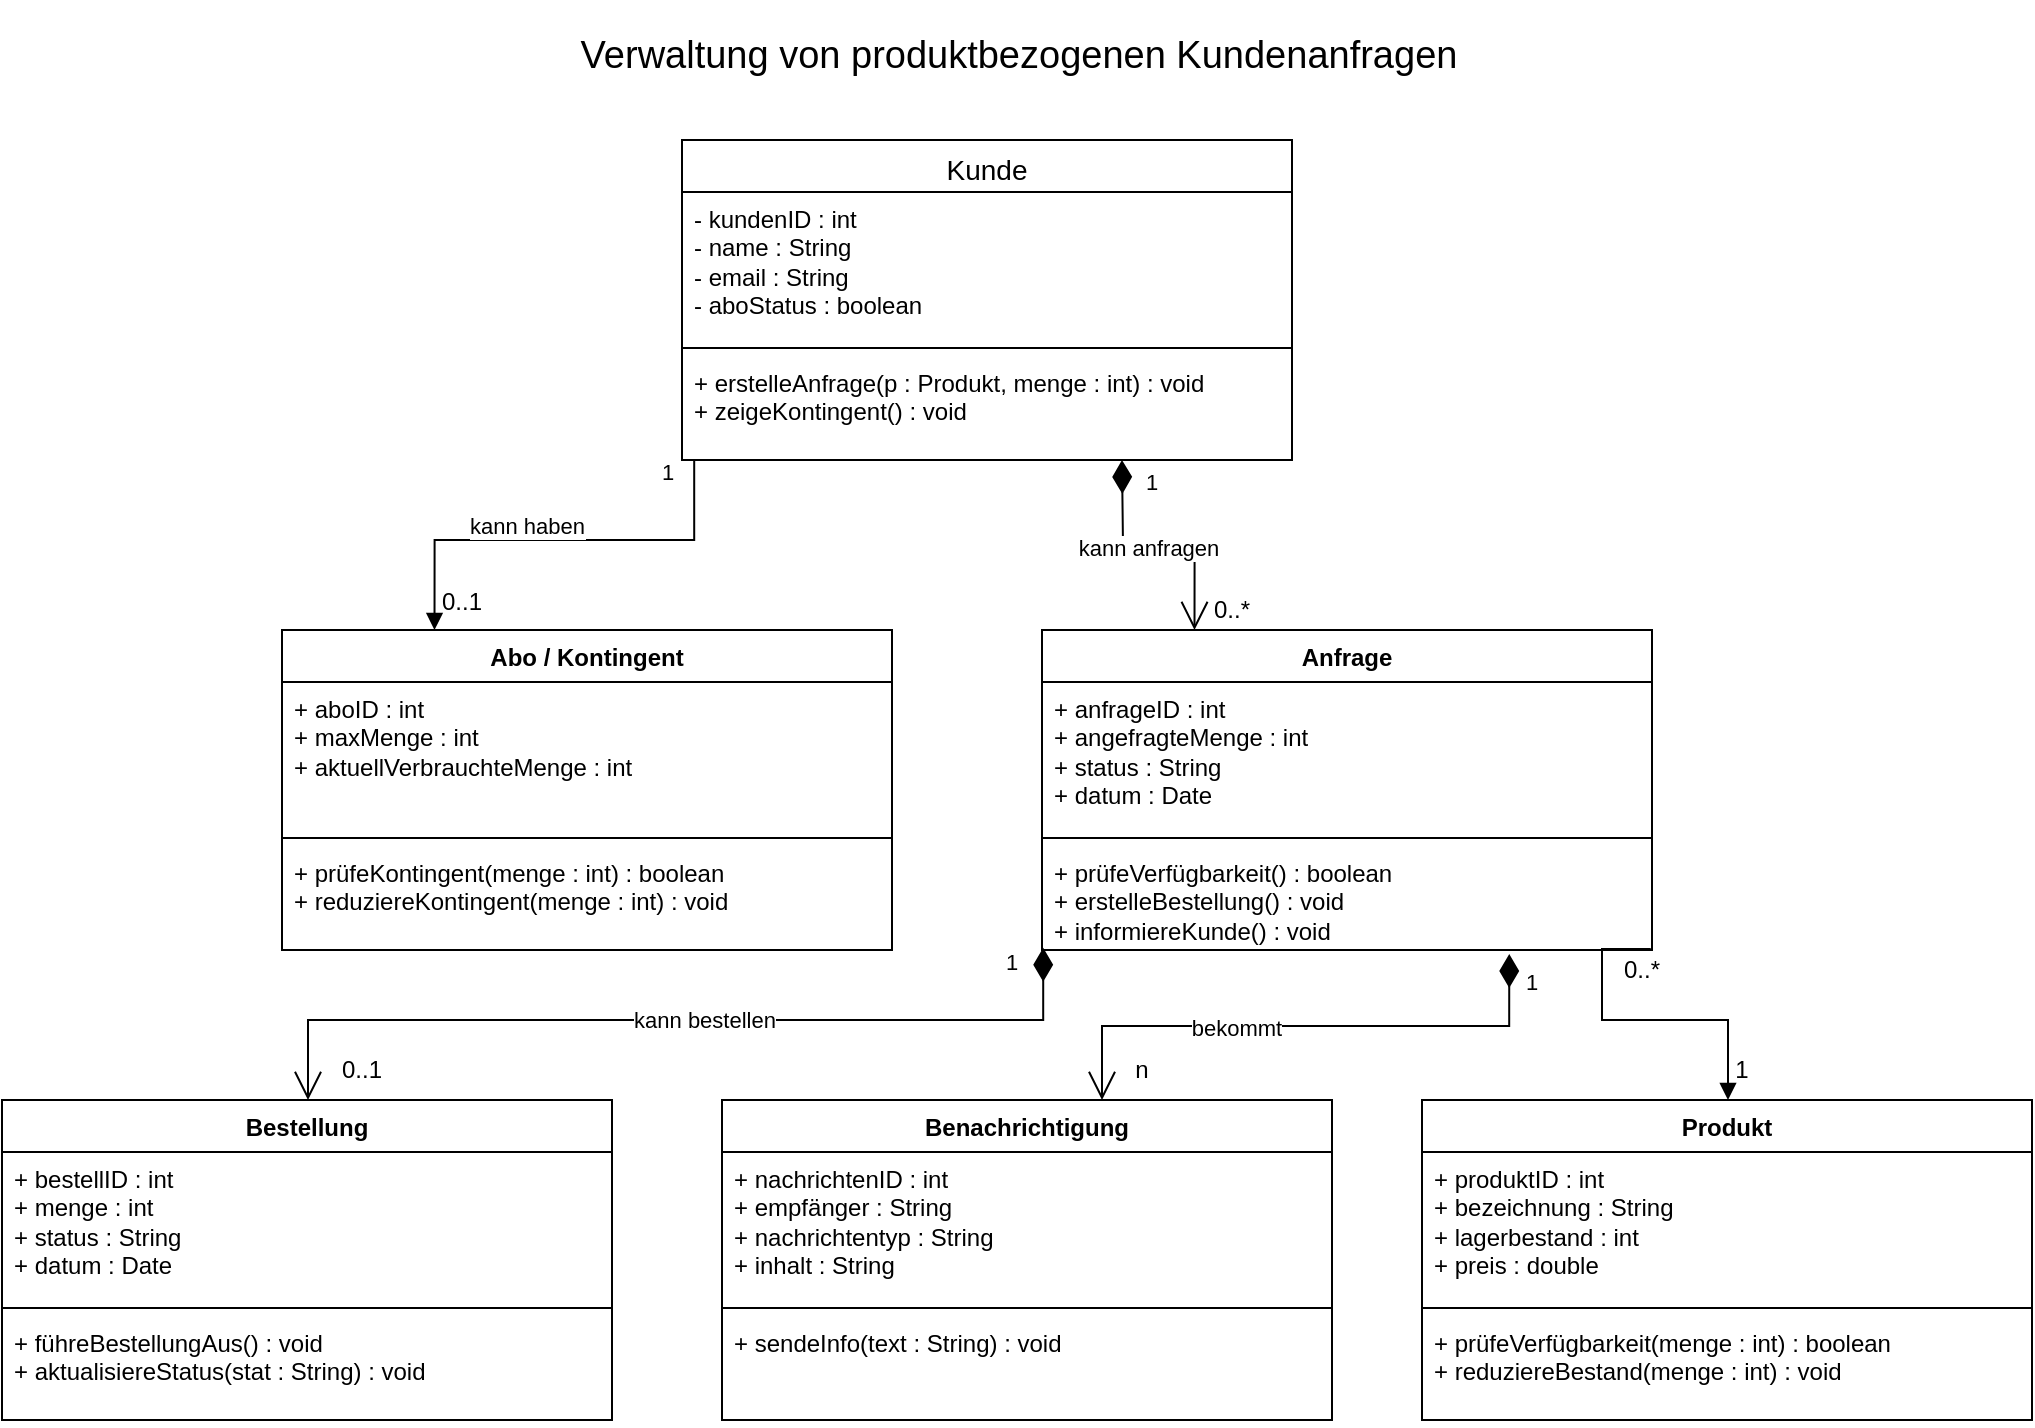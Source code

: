 <mxfile version="28.2.7">
  <diagram id="M62qqnPEJx-kHQCfOGoh" name="Seite-1">
    <mxGraphModel dx="1887" dy="654" grid="1" gridSize="10" guides="1" tooltips="1" connect="1" arrows="1" fold="1" page="1" pageScale="1" pageWidth="827" pageHeight="1169" math="0" shadow="0">
      <root>
        <mxCell id="0" />
        <mxCell id="1" parent="0" />
        <mxCell id="poWDKoXNx10M_H4pdAax-2" value="&lt;span style=&quot;font-size: 14px; font-weight: 400;&quot;&gt;Kunde&lt;/span&gt;" style="swimlane;fontStyle=1;align=center;verticalAlign=top;childLayout=stackLayout;horizontal=1;startSize=26;horizontalStack=0;resizeParent=1;resizeParentMax=0;resizeLast=0;collapsible=1;marginBottom=0;whiteSpace=wrap;html=1;" parent="1" vertex="1">
          <mxGeometry x="210" y="180" width="305" height="160" as="geometry">
            <mxRectangle x="30" y="100" width="80" height="30" as="alternateBounds" />
          </mxGeometry>
        </mxCell>
        <mxCell id="poWDKoXNx10M_H4pdAax-3" value="- kundenID : int&lt;br&gt;- name : String&lt;br&gt;- email : String&lt;br&gt;- aboStatus : boolean&lt;br&gt;&lt;div&gt;&lt;br/&gt;&lt;/div&gt;" style="text;strokeColor=none;fillColor=none;align=left;verticalAlign=top;spacingLeft=4;spacingRight=4;overflow=hidden;rotatable=0;points=[[0,0.5],[1,0.5]];portConstraint=eastwest;whiteSpace=wrap;html=1;" parent="poWDKoXNx10M_H4pdAax-2" vertex="1">
          <mxGeometry y="26" width="305" height="74" as="geometry" />
        </mxCell>
        <mxCell id="poWDKoXNx10M_H4pdAax-4" value="" style="line;strokeWidth=1;fillColor=none;align=left;verticalAlign=middle;spacingTop=-1;spacingLeft=3;spacingRight=3;rotatable=0;labelPosition=right;points=[];portConstraint=eastwest;strokeColor=inherit;" parent="poWDKoXNx10M_H4pdAax-2" vertex="1">
          <mxGeometry y="100" width="305" height="8" as="geometry" />
        </mxCell>
        <mxCell id="poWDKoXNx10M_H4pdAax-5" value="&lt;div&gt;+ erstelleAnfrage(p : Produkt, menge : int) : void&lt;/div&gt;&lt;div&gt;+ zeigeKontingent() : void&lt;/div&gt;&lt;div&gt;&lt;br&gt;&lt;/div&gt;" style="text;strokeColor=none;fillColor=none;align=left;verticalAlign=top;spacingLeft=4;spacingRight=4;overflow=hidden;rotatable=0;points=[[0,0.5],[1,0.5]];portConstraint=eastwest;whiteSpace=wrap;html=1;" parent="poWDKoXNx10M_H4pdAax-2" vertex="1">
          <mxGeometry y="108" width="305" height="52" as="geometry" />
        </mxCell>
        <mxCell id="gdp9og2SNnKYpz_O8ZZ5-4" value="Abo / Kontingent" style="swimlane;align=center;verticalAlign=top;childLayout=stackLayout;horizontal=1;startSize=26;horizontalStack=0;resizeParent=1;resizeParentMax=0;resizeLast=0;collapsible=1;marginBottom=0;whiteSpace=wrap;html=1;" vertex="1" parent="1">
          <mxGeometry x="10" y="425" width="305" height="160" as="geometry" />
        </mxCell>
        <mxCell id="gdp9og2SNnKYpz_O8ZZ5-5" value="+ aboID : int&#xa;+ maxMenge : int&#xa;+ aktuellVerbrauchteMenge : int&#xa;" style="text;strokeColor=none;fillColor=none;align=left;verticalAlign=top;spacingLeft=4;spacingRight=4;overflow=hidden;rotatable=0;points=[[0,0.5],[1,0.5]];portConstraint=eastwest;whiteSpace=wrap;html=1;" vertex="1" parent="gdp9og2SNnKYpz_O8ZZ5-4">
          <mxGeometry y="26" width="305" height="74" as="geometry" />
        </mxCell>
        <mxCell id="gdp9og2SNnKYpz_O8ZZ5-6" value="" style="line;strokeWidth=1;fillColor=none;align=left;verticalAlign=middle;spacingTop=-1;spacingLeft=3;spacingRight=3;rotatable=0;labelPosition=right;points=[];portConstraint=eastwest;strokeColor=inherit;" vertex="1" parent="gdp9og2SNnKYpz_O8ZZ5-4">
          <mxGeometry y="100" width="305" height="8" as="geometry" />
        </mxCell>
        <mxCell id="gdp9og2SNnKYpz_O8ZZ5-7" value="+ prüfeKontingent(menge : int) : boolean&#xa;+ reduziereKontingent(menge : int) : void&#xa;" style="text;strokeColor=none;fillColor=none;align=left;verticalAlign=top;spacingLeft=4;spacingRight=4;overflow=hidden;rotatable=0;points=[[0,0.5],[1,0.5]];portConstraint=eastwest;whiteSpace=wrap;html=1;" vertex="1" parent="gdp9og2SNnKYpz_O8ZZ5-4">
          <mxGeometry y="108" width="305" height="52" as="geometry" />
        </mxCell>
        <mxCell id="gdp9og2SNnKYpz_O8ZZ5-8" value="Produkt" style="swimlane;align=center;verticalAlign=top;childLayout=stackLayout;horizontal=1;startSize=26;horizontalStack=0;resizeParent=1;resizeParentMax=0;resizeLast=0;collapsible=1;marginBottom=0;whiteSpace=wrap;html=1;" vertex="1" parent="1">
          <mxGeometry x="580" y="660" width="305" height="160" as="geometry" />
        </mxCell>
        <mxCell id="gdp9og2SNnKYpz_O8ZZ5-9" value="+ produktID : int&#xa;+ bezeichnung : String&#xa;+ lagerbestand : int&#xa;+ preis : double" style="text;strokeColor=none;fillColor=none;align=left;verticalAlign=top;spacingLeft=4;spacingRight=4;overflow=hidden;rotatable=0;points=[[0,0.5],[1,0.5]];portConstraint=eastwest;whiteSpace=wrap;html=1;" vertex="1" parent="gdp9og2SNnKYpz_O8ZZ5-8">
          <mxGeometry y="26" width="305" height="74" as="geometry" />
        </mxCell>
        <mxCell id="gdp9og2SNnKYpz_O8ZZ5-10" value="" style="line;strokeWidth=1;fillColor=none;align=left;verticalAlign=middle;spacingTop=-1;spacingLeft=3;spacingRight=3;rotatable=0;labelPosition=right;points=[];portConstraint=eastwest;strokeColor=inherit;" vertex="1" parent="gdp9og2SNnKYpz_O8ZZ5-8">
          <mxGeometry y="100" width="305" height="8" as="geometry" />
        </mxCell>
        <mxCell id="gdp9og2SNnKYpz_O8ZZ5-11" value="+ prüfeVerfügbarkeit(menge : int) : boolean&#xa;+ reduziereBestand(menge : int) : void&#xa;" style="text;strokeColor=none;fillColor=none;align=left;verticalAlign=top;spacingLeft=4;spacingRight=4;overflow=hidden;rotatable=0;points=[[0,0.5],[1,0.5]];portConstraint=eastwest;whiteSpace=wrap;html=1;" vertex="1" parent="gdp9og2SNnKYpz_O8ZZ5-8">
          <mxGeometry y="108" width="305" height="52" as="geometry" />
        </mxCell>
        <mxCell id="gdp9og2SNnKYpz_O8ZZ5-12" value="Anfrage" style="swimlane;align=center;verticalAlign=top;childLayout=stackLayout;horizontal=1;startSize=26;horizontalStack=0;resizeParent=1;resizeParentMax=0;resizeLast=0;collapsible=1;marginBottom=0;whiteSpace=wrap;html=1;" vertex="1" parent="1">
          <mxGeometry x="390" y="425" width="305" height="160" as="geometry" />
        </mxCell>
        <mxCell id="gdp9og2SNnKYpz_O8ZZ5-13" value="+ anfrageID : int&#xa;+ angefragteMenge : int&#xa;+ status : String&#xa;+ datum : Date" style="text;strokeColor=none;fillColor=none;align=left;verticalAlign=top;spacingLeft=4;spacingRight=4;overflow=hidden;rotatable=0;points=[[0,0.5],[1,0.5]];portConstraint=eastwest;whiteSpace=wrap;html=1;" vertex="1" parent="gdp9og2SNnKYpz_O8ZZ5-12">
          <mxGeometry y="26" width="305" height="74" as="geometry" />
        </mxCell>
        <mxCell id="gdp9og2SNnKYpz_O8ZZ5-14" value="" style="line;strokeWidth=1;fillColor=none;align=left;verticalAlign=middle;spacingTop=-1;spacingLeft=3;spacingRight=3;rotatable=0;labelPosition=right;points=[];portConstraint=eastwest;strokeColor=inherit;" vertex="1" parent="gdp9og2SNnKYpz_O8ZZ5-12">
          <mxGeometry y="100" width="305" height="8" as="geometry" />
        </mxCell>
        <mxCell id="gdp9og2SNnKYpz_O8ZZ5-15" value="+ prüfeVerfügbarkeit() : boolean&#xa;+ erstelleBestellung() : void&#xa;+ informiereKunde() : void" style="text;strokeColor=none;fillColor=none;align=left;verticalAlign=top;spacingLeft=4;spacingRight=4;overflow=hidden;rotatable=0;points=[[0,0.5],[1,0.5]];portConstraint=eastwest;whiteSpace=wrap;html=1;" vertex="1" parent="gdp9og2SNnKYpz_O8ZZ5-12">
          <mxGeometry y="108" width="305" height="52" as="geometry" />
        </mxCell>
        <mxCell id="gdp9og2SNnKYpz_O8ZZ5-16" value="Bestellung" style="swimlane;align=center;verticalAlign=top;childLayout=stackLayout;horizontal=1;startSize=26;horizontalStack=0;resizeParent=1;resizeParentMax=0;resizeLast=0;collapsible=1;marginBottom=0;whiteSpace=wrap;html=1;" vertex="1" parent="1">
          <mxGeometry x="-130" y="660" width="305" height="160" as="geometry" />
        </mxCell>
        <mxCell id="gdp9og2SNnKYpz_O8ZZ5-17" value="+ bestellID : int&#xa;+ menge : int&#xa;+ status : String&#xa;+ datum : Date" style="text;strokeColor=none;fillColor=none;align=left;verticalAlign=top;spacingLeft=4;spacingRight=4;overflow=hidden;rotatable=0;points=[[0,0.5],[1,0.5]];portConstraint=eastwest;whiteSpace=wrap;html=1;" vertex="1" parent="gdp9og2SNnKYpz_O8ZZ5-16">
          <mxGeometry y="26" width="305" height="74" as="geometry" />
        </mxCell>
        <mxCell id="gdp9og2SNnKYpz_O8ZZ5-18" value="" style="line;strokeWidth=1;fillColor=none;align=left;verticalAlign=middle;spacingTop=-1;spacingLeft=3;spacingRight=3;rotatable=0;labelPosition=right;points=[];portConstraint=eastwest;strokeColor=inherit;" vertex="1" parent="gdp9og2SNnKYpz_O8ZZ5-16">
          <mxGeometry y="100" width="305" height="8" as="geometry" />
        </mxCell>
        <mxCell id="gdp9og2SNnKYpz_O8ZZ5-19" value="+ führeBestellungAus() : void&#xa;+ aktualisiereStatus(stat : String) : void" style="text;strokeColor=none;fillColor=none;align=left;verticalAlign=top;spacingLeft=4;spacingRight=4;overflow=hidden;rotatable=0;points=[[0,0.5],[1,0.5]];portConstraint=eastwest;whiteSpace=wrap;html=1;" vertex="1" parent="gdp9og2SNnKYpz_O8ZZ5-16">
          <mxGeometry y="108" width="305" height="52" as="geometry" />
        </mxCell>
        <mxCell id="gdp9og2SNnKYpz_O8ZZ5-24" value="Verwaltung von produktbezogenen Kundenanfragen" style="text;align=center;verticalAlign=middle;spacingLeft=3;spacingRight=3;strokeColor=none;rotatable=0;points=[[0,0.5],[1,0.5]];portConstraint=eastwest;html=1;fontSize=19;" vertex="1" parent="1">
          <mxGeometry x="52.5" y="110" width="650" height="56" as="geometry" />
        </mxCell>
        <mxCell id="gdp9og2SNnKYpz_O8ZZ5-20" value="Benachrichtigung" style="swimlane;align=center;verticalAlign=top;childLayout=stackLayout;horizontal=1;startSize=26;horizontalStack=0;resizeParent=1;resizeParentMax=0;resizeLast=0;collapsible=1;marginBottom=0;whiteSpace=wrap;html=1;" vertex="1" parent="1">
          <mxGeometry x="230" y="660" width="305" height="160" as="geometry" />
        </mxCell>
        <mxCell id="gdp9og2SNnKYpz_O8ZZ5-21" value="+ nachrichtenID : int&#xa;+ empfänger : String&#xa;+ nachrichtentyp : String&#xa;+ inhalt : String" style="text;strokeColor=none;fillColor=none;align=left;verticalAlign=top;spacingLeft=4;spacingRight=4;overflow=hidden;rotatable=0;points=[[0,0.5],[1,0.5]];portConstraint=eastwest;whiteSpace=wrap;html=1;" vertex="1" parent="gdp9og2SNnKYpz_O8ZZ5-20">
          <mxGeometry y="26" width="305" height="74" as="geometry" />
        </mxCell>
        <mxCell id="gdp9og2SNnKYpz_O8ZZ5-22" value="" style="line;strokeWidth=1;fillColor=none;align=left;verticalAlign=middle;spacingTop=-1;spacingLeft=3;spacingRight=3;rotatable=0;labelPosition=right;points=[];portConstraint=eastwest;strokeColor=inherit;" vertex="1" parent="gdp9og2SNnKYpz_O8ZZ5-20">
          <mxGeometry y="100" width="305" height="8" as="geometry" />
        </mxCell>
        <mxCell id="gdp9og2SNnKYpz_O8ZZ5-23" value="+ sendeInfo(text : String) : void" style="text;strokeColor=none;fillColor=none;align=left;verticalAlign=top;spacingLeft=4;spacingRight=4;overflow=hidden;rotatable=0;points=[[0,0.5],[1,0.5]];portConstraint=eastwest;whiteSpace=wrap;html=1;" vertex="1" parent="gdp9og2SNnKYpz_O8ZZ5-20">
          <mxGeometry y="108" width="305" height="52" as="geometry" />
        </mxCell>
        <mxCell id="gdp9og2SNnKYpz_O8ZZ5-48" value="0..1" style="text;html=1;whiteSpace=wrap;strokeColor=none;fillColor=none;align=center;verticalAlign=middle;rounded=0;" vertex="1" parent="1">
          <mxGeometry x="20" y="630" width="60" height="30" as="geometry" />
        </mxCell>
        <mxCell id="gdp9og2SNnKYpz_O8ZZ5-50" value="n" style="text;html=1;whiteSpace=wrap;strokeColor=none;fillColor=none;align=center;verticalAlign=middle;rounded=0;" vertex="1" parent="1">
          <mxGeometry x="410" y="630" width="60" height="30" as="geometry" />
        </mxCell>
        <mxCell id="gdp9og2SNnKYpz_O8ZZ5-63" value="0..1" style="text;html=1;whiteSpace=wrap;strokeColor=none;fillColor=none;align=center;verticalAlign=middle;rounded=0;" vertex="1" parent="1">
          <mxGeometry x="70" y="396" width="60" height="30" as="geometry" />
        </mxCell>
        <mxCell id="gdp9og2SNnKYpz_O8ZZ5-64" value="0..*" style="text;html=1;whiteSpace=wrap;strokeColor=none;fillColor=none;align=center;verticalAlign=middle;rounded=0;" vertex="1" parent="1">
          <mxGeometry x="455" y="400" width="60" height="30" as="geometry" />
        </mxCell>
        <mxCell id="gdp9og2SNnKYpz_O8ZZ5-66" value="0..*" style="text;html=1;whiteSpace=wrap;strokeColor=none;fillColor=none;align=center;verticalAlign=middle;rounded=0;" vertex="1" parent="1">
          <mxGeometry x="660" y="580" width="60" height="30" as="geometry" />
        </mxCell>
        <mxCell id="gdp9og2SNnKYpz_O8ZZ5-67" value="1" style="text;html=1;whiteSpace=wrap;strokeColor=none;fillColor=none;align=center;verticalAlign=middle;rounded=0;" vertex="1" parent="1">
          <mxGeometry x="710" y="630" width="60" height="30" as="geometry" />
        </mxCell>
        <mxCell id="gdp9og2SNnKYpz_O8ZZ5-79" value="kann haben" style="endArrow=block;endFill=1;html=1;edgeStyle=orthogonalEdgeStyle;align=left;verticalAlign=top;rounded=0;exitX=0.02;exitY=0.995;exitDx=0;exitDy=0;exitPerimeter=0;entryX=0.25;entryY=0;entryDx=0;entryDy=0;" edge="1" parent="1" source="poWDKoXNx10M_H4pdAax-5" target="gdp9og2SNnKYpz_O8ZZ5-4">
          <mxGeometry x="0.431" y="-20" relative="1" as="geometry">
            <mxPoint x="240" y="380" as="sourcePoint" />
            <mxPoint x="210" y="420" as="targetPoint" />
            <Array as="points">
              <mxPoint x="216" y="380" />
              <mxPoint x="86" y="380" />
            </Array>
            <mxPoint as="offset" />
          </mxGeometry>
        </mxCell>
        <mxCell id="gdp9og2SNnKYpz_O8ZZ5-80" value="1" style="edgeLabel;resizable=0;html=1;align=left;verticalAlign=bottom;" connectable="0" vertex="1" parent="gdp9og2SNnKYpz_O8ZZ5-79">
          <mxGeometry x="-1" relative="1" as="geometry">
            <mxPoint x="-18" y="15" as="offset" />
          </mxGeometry>
        </mxCell>
        <mxCell id="gdp9og2SNnKYpz_O8ZZ5-81" value="1" style="endArrow=open;html=1;endSize=12;startArrow=diamondThin;startSize=14;startFill=1;edgeStyle=orthogonalEdgeStyle;align=left;verticalAlign=bottom;rounded=0;entryX=0.25;entryY=0;entryDx=0;entryDy=0;" edge="1" parent="1" target="gdp9og2SNnKYpz_O8ZZ5-12">
          <mxGeometry x="-0.67" y="10" relative="1" as="geometry">
            <mxPoint x="430" y="340" as="sourcePoint" />
            <mxPoint x="590" y="340" as="targetPoint" />
            <mxPoint as="offset" />
          </mxGeometry>
        </mxCell>
        <mxCell id="gdp9og2SNnKYpz_O8ZZ5-84" value="kann anfragen" style="edgeLabel;html=1;align=center;verticalAlign=middle;resizable=0;points=[];" vertex="1" connectable="0" parent="gdp9og2SNnKYpz_O8ZZ5-81">
          <mxGeometry x="-0.08" y="-1" relative="1" as="geometry">
            <mxPoint as="offset" />
          </mxGeometry>
        </mxCell>
        <mxCell id="gdp9og2SNnKYpz_O8ZZ5-82" value="1" style="endArrow=open;html=1;endSize=12;startArrow=diamondThin;startSize=14;startFill=1;edgeStyle=orthogonalEdgeStyle;align=left;verticalAlign=bottom;rounded=0;exitX=0.002;exitY=0.979;exitDx=0;exitDy=0;exitPerimeter=0;entryX=0.5;entryY=0;entryDx=0;entryDy=0;" edge="1" parent="1" source="gdp9og2SNnKYpz_O8ZZ5-15" target="gdp9og2SNnKYpz_O8ZZ5-16">
          <mxGeometry x="-0.745" y="-20" relative="1" as="geometry">
            <mxPoint x="340" y="620" as="sourcePoint" />
            <mxPoint x="300" y="580" as="targetPoint" />
            <Array as="points">
              <mxPoint x="391" y="620" />
              <mxPoint x="23" y="620" />
              <mxPoint x="23" y="660" />
            </Array>
            <mxPoint as="offset" />
          </mxGeometry>
        </mxCell>
        <mxCell id="gdp9og2SNnKYpz_O8ZZ5-85" value="kann bestellen" style="edgeLabel;html=1;align=center;verticalAlign=middle;resizable=0;points=[];" vertex="1" connectable="0" parent="gdp9og2SNnKYpz_O8ZZ5-82">
          <mxGeometry x="-0.075" relative="1" as="geometry">
            <mxPoint as="offset" />
          </mxGeometry>
        </mxCell>
        <mxCell id="gdp9og2SNnKYpz_O8ZZ5-83" value="1" style="endArrow=open;html=1;endSize=12;startArrow=diamondThin;startSize=14;startFill=1;edgeStyle=orthogonalEdgeStyle;align=left;verticalAlign=bottom;rounded=0;exitX=0.766;exitY=1.038;exitDx=0;exitDy=0;exitPerimeter=0;" edge="1" parent="1" source="gdp9og2SNnKYpz_O8ZZ5-15">
          <mxGeometry x="-0.834" y="6" relative="1" as="geometry">
            <mxPoint x="620" y="640" as="sourcePoint" />
            <mxPoint x="420" y="660" as="targetPoint" />
            <Array as="points">
              <mxPoint x="624" y="623" />
              <mxPoint x="420" y="623" />
            </Array>
            <mxPoint as="offset" />
          </mxGeometry>
        </mxCell>
        <mxCell id="gdp9og2SNnKYpz_O8ZZ5-86" value="bekommt" style="edgeLabel;html=1;align=center;verticalAlign=middle;resizable=0;points=[];" vertex="1" connectable="0" parent="gdp9og2SNnKYpz_O8ZZ5-83">
          <mxGeometry x="0.248" y="1" relative="1" as="geometry">
            <mxPoint as="offset" />
          </mxGeometry>
        </mxCell>
        <mxCell id="gdp9og2SNnKYpz_O8ZZ5-87" value="" style="endArrow=block;endFill=1;html=1;edgeStyle=orthogonalEdgeStyle;align=left;verticalAlign=top;rounded=0;exitX=0.998;exitY=0.99;exitDx=0;exitDy=0;exitPerimeter=0;" edge="1" parent="1" source="gdp9og2SNnKYpz_O8ZZ5-15" target="gdp9og2SNnKYpz_O8ZZ5-8">
          <mxGeometry x="0.046" y="20" relative="1" as="geometry">
            <mxPoint x="520" y="530" as="sourcePoint" />
            <mxPoint x="680" y="530" as="targetPoint" />
            <Array as="points">
              <mxPoint x="670" y="585" />
              <mxPoint x="670" y="620" />
              <mxPoint x="733" y="620" />
            </Array>
            <mxPoint as="offset" />
          </mxGeometry>
        </mxCell>
      </root>
    </mxGraphModel>
  </diagram>
</mxfile>
